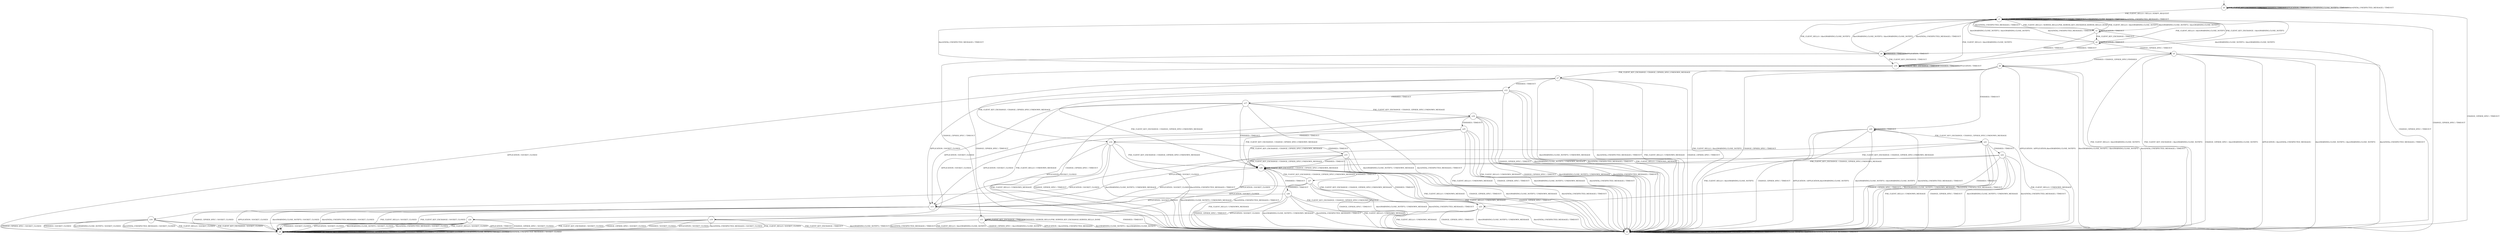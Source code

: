 digraph g {

	s0 [shape="circle" label="s0"];
	s1 [shape="circle" label="s1"];
	s2 [shape="circle" label="s2"];
	s3 [shape="circle" label="s3"];
	s4 [shape="circle" label="s4"];
	s5 [shape="circle" label="s5"];
	s6 [shape="circle" label="s6"];
	s7 [shape="circle" label="s7"];
	s8 [shape="circle" label="s8"];
	s9 [shape="circle" label="s9"];
	s10 [shape="circle" label="s10"];
	s11 [shape="circle" label="s11"];
	s12 [shape="circle" label="s12"];
	s13 [shape="circle" label="s13"];
	s14 [shape="circle" label="s14"];
	s15 [shape="circle" label="s15"];
	s16 [shape="circle" label="s16"];
	s17 [shape="circle" label="s17"];
	s18 [shape="circle" label="s18"];
	s19 [shape="circle" label="s19"];
	s20 [shape="circle" label="s20"];
	s21 [shape="circle" label="s21"];
	s22 [shape="circle" label="s22"];
	s23 [shape="circle" label="s23"];
	s24 [shape="circle" label="s24"];
	s25 [shape="circle" label="s25"];
	s26 [shape="circle" label="s26"];
	s27 [shape="circle" label="s27"];
	s28 [shape="circle" label="s28"];
	s0 -> s1 [label="PSK_CLIENT_HELLO / HELLO_VERIFY_REQUEST"];
	s0 -> s0 [label="PSK_CLIENT_KEY_EXCHANGE / TIMEOUT"];
	s0 -> s2 [label="CHANGE_CIPHER_SPEC / TIMEOUT"];
	s0 -> s0 [label="FINISHED / TIMEOUT"];
	s0 -> s0 [label="APPLICATION / TIMEOUT"];
	s0 -> s0 [label="Alert(WARNING,CLOSE_NOTIFY) / TIMEOUT"];
	s0 -> s0 [label="Alert(FATAL,UNEXPECTED_MESSAGE) / TIMEOUT"];
	s1 -> s3 [label="PSK_CLIENT_HELLO / SERVER_HELLO,PSK_SERVER_KEY_EXCHANGE,SERVER_HELLO_DONE"];
	s1 -> s1 [label="PSK_CLIENT_KEY_EXCHANGE / TIMEOUT"];
	s1 -> s2 [label="CHANGE_CIPHER_SPEC / TIMEOUT"];
	s1 -> s1 [label="FINISHED / TIMEOUT"];
	s1 -> s1 [label="APPLICATION / TIMEOUT"];
	s1 -> s1 [label="Alert(WARNING,CLOSE_NOTIFY) / TIMEOUT"];
	s1 -> s1 [label="Alert(FATAL,UNEXPECTED_MESSAGE) / TIMEOUT"];
	s2 -> s2 [label="PSK_CLIENT_HELLO / TIMEOUT"];
	s2 -> s2 [label="PSK_CLIENT_KEY_EXCHANGE / TIMEOUT"];
	s2 -> s2 [label="CHANGE_CIPHER_SPEC / TIMEOUT"];
	s2 -> s2 [label="FINISHED / TIMEOUT"];
	s2 -> s2 [label="APPLICATION / TIMEOUT"];
	s2 -> s2 [label="Alert(WARNING,CLOSE_NOTIFY) / TIMEOUT"];
	s2 -> s2 [label="Alert(FATAL,UNEXPECTED_MESSAGE) / TIMEOUT"];
	s3 -> s1 [label="PSK_CLIENT_HELLO / Alert(WARNING,CLOSE_NOTIFY)"];
	s3 -> s4 [label="PSK_CLIENT_KEY_EXCHANGE / TIMEOUT"];
	s3 -> s2 [label="CHANGE_CIPHER_SPEC / TIMEOUT"];
	s3 -> s10 [label="FINISHED / TIMEOUT"];
	s3 -> s3 [label="APPLICATION / TIMEOUT"];
	s3 -> s1 [label="Alert(WARNING,CLOSE_NOTIFY) / Alert(WARNING,CLOSE_NOTIFY)"];
	s3 -> s1 [label="Alert(FATAL,UNEXPECTED_MESSAGE) / TIMEOUT"];
	s4 -> s1 [label="PSK_CLIENT_HELLO / Alert(WARNING,CLOSE_NOTIFY)"];
	s4 -> s1 [label="PSK_CLIENT_KEY_EXCHANGE / Alert(WARNING,CLOSE_NOTIFY)"];
	s4 -> s5 [label="CHANGE_CIPHER_SPEC / TIMEOUT"];
	s4 -> s9 [label="FINISHED / TIMEOUT"];
	s4 -> s4 [label="APPLICATION / TIMEOUT"];
	s4 -> s1 [label="Alert(WARNING,CLOSE_NOTIFY) / Alert(WARNING,CLOSE_NOTIFY)"];
	s4 -> s1 [label="Alert(FATAL,UNEXPECTED_MESSAGE) / TIMEOUT"];
	s5 -> s2 [label="PSK_CLIENT_HELLO / Alert(WARNING,CLOSE_NOTIFY)"];
	s5 -> s2 [label="PSK_CLIENT_KEY_EXCHANGE / Alert(WARNING,CLOSE_NOTIFY)"];
	s5 -> s2 [label="CHANGE_CIPHER_SPEC / Alert(WARNING,CLOSE_NOTIFY)"];
	s5 -> s6 [label="FINISHED / CHANGE_CIPHER_SPEC,FINISHED"];
	s5 -> s2 [label="APPLICATION / Alert(FATAL,UNEXPECTED_MESSAGE)"];
	s5 -> s2 [label="Alert(WARNING,CLOSE_NOTIFY) / Alert(WARNING,CLOSE_NOTIFY)"];
	s5 -> s2 [label="Alert(FATAL,UNEXPECTED_MESSAGE) / TIMEOUT"];
	s6 -> s2 [label="PSK_CLIENT_HELLO / Alert(WARNING,CLOSE_NOTIFY)"];
	s6 -> s7 [label="PSK_CLIENT_KEY_EXCHANGE / CHANGE_CIPHER_SPEC,UNKNOWN_MESSAGE"];
	s6 -> s2 [label="CHANGE_CIPHER_SPEC / TIMEOUT"];
	s6 -> s20 [label="FINISHED / TIMEOUT"];
	s6 -> s2 [label="APPLICATION / APPLICATION,Alert(WARNING,CLOSE_NOTIFY)"];
	s6 -> s2 [label="Alert(WARNING,CLOSE_NOTIFY) / Alert(WARNING,CLOSE_NOTIFY)"];
	s6 -> s2 [label="Alert(FATAL,UNEXPECTED_MESSAGE) / TIMEOUT"];
	s7 -> s2 [label="PSK_CLIENT_HELLO / UNKNOWN_MESSAGE"];
	s7 -> s14 [label="PSK_CLIENT_KEY_EXCHANGE / CHANGE_CIPHER_SPEC,UNKNOWN_MESSAGE"];
	s7 -> s2 [label="CHANGE_CIPHER_SPEC / TIMEOUT"];
	s7 -> s12 [label="FINISHED / TIMEOUT"];
	s7 -> s8 [label="APPLICATION / SOCKET_CLOSED"];
	s7 -> s2 [label="Alert(WARNING,CLOSE_NOTIFY) / UNKNOWN_MESSAGE"];
	s7 -> s2 [label="Alert(FATAL,UNEXPECTED_MESSAGE) / TIMEOUT"];
	s8 -> s8 [label="PSK_CLIENT_HELLO / SOCKET_CLOSED"];
	s8 -> s8 [label="PSK_CLIENT_KEY_EXCHANGE / SOCKET_CLOSED"];
	s8 -> s8 [label="CHANGE_CIPHER_SPEC / SOCKET_CLOSED"];
	s8 -> s8 [label="FINISHED / SOCKET_CLOSED"];
	s8 -> s8 [label="APPLICATION / SOCKET_CLOSED"];
	s8 -> s8 [label="Alert(WARNING,CLOSE_NOTIFY) / SOCKET_CLOSED"];
	s8 -> s8 [label="Alert(FATAL,UNEXPECTED_MESSAGE) / SOCKET_CLOSED"];
	s9 -> s1 [label="PSK_CLIENT_HELLO / Alert(WARNING,CLOSE_NOTIFY)"];
	s9 -> s10 [label="PSK_CLIENT_KEY_EXCHANGE / TIMEOUT"];
	s9 -> s11 [label="CHANGE_CIPHER_SPEC / TIMEOUT"];
	s9 -> s9 [label="FINISHED / TIMEOUT"];
	s9 -> s9 [label="APPLICATION / TIMEOUT"];
	s9 -> s1 [label="Alert(WARNING,CLOSE_NOTIFY) / Alert(WARNING,CLOSE_NOTIFY)"];
	s9 -> s1 [label="Alert(FATAL,UNEXPECTED_MESSAGE) / TIMEOUT"];
	s10 -> s1 [label="PSK_CLIENT_HELLO / Alert(WARNING,CLOSE_NOTIFY)"];
	s10 -> s10 [label="PSK_CLIENT_KEY_EXCHANGE / TIMEOUT"];
	s10 -> s2 [label="CHANGE_CIPHER_SPEC / TIMEOUT"];
	s10 -> s10 [label="FINISHED / TIMEOUT"];
	s10 -> s10 [label="APPLICATION / TIMEOUT"];
	s10 -> s1 [label="Alert(WARNING,CLOSE_NOTIFY) / Alert(WARNING,CLOSE_NOTIFY)"];
	s10 -> s1 [label="Alert(FATAL,UNEXPECTED_MESSAGE) / TIMEOUT"];
	s11 -> s2 [label="PSK_CLIENT_HELLO / Alert(WARNING,CLOSE_NOTIFY)"];
	s11 -> s11 [label="PSK_CLIENT_KEY_EXCHANGE / TIMEOUT"];
	s11 -> s2 [label="CHANGE_CIPHER_SPEC / Alert(WARNING,CLOSE_NOTIFY)"];
	s11 -> s11 [label="FINISHED / SERVER_HELLO,PSK_SERVER_KEY_EXCHANGE,SERVER_HELLO_DONE"];
	s11 -> s2 [label="APPLICATION / Alert(FATAL,UNEXPECTED_MESSAGE)"];
	s11 -> s2 [label="Alert(WARNING,CLOSE_NOTIFY) / Alert(WARNING,CLOSE_NOTIFY)"];
	s11 -> s2 [label="Alert(FATAL,UNEXPECTED_MESSAGE) / TIMEOUT"];
	s12 -> s2 [label="PSK_CLIENT_HELLO / UNKNOWN_MESSAGE"];
	s12 -> s26 [label="PSK_CLIENT_KEY_EXCHANGE / CHANGE_CIPHER_SPEC,UNKNOWN_MESSAGE"];
	s12 -> s2 [label="CHANGE_CIPHER_SPEC / TIMEOUT"];
	s12 -> s17 [label="FINISHED / TIMEOUT"];
	s12 -> s13 [label="APPLICATION / SOCKET_CLOSED"];
	s12 -> s2 [label="Alert(WARNING,CLOSE_NOTIFY) / UNKNOWN_MESSAGE"];
	s12 -> s2 [label="Alert(FATAL,UNEXPECTED_MESSAGE) / TIMEOUT"];
	s13 -> s8 [label="PSK_CLIENT_HELLO / SOCKET_CLOSED"];
	s13 -> s8 [label="PSK_CLIENT_KEY_EXCHANGE / SOCKET_CLOSED"];
	s13 -> s8 [label="CHANGE_CIPHER_SPEC / SOCKET_CLOSED"];
	s13 -> s2 [label="FINISHED / TIMEOUT"];
	s13 -> s8 [label="APPLICATION / SOCKET_CLOSED"];
	s13 -> s8 [label="Alert(WARNING,CLOSE_NOTIFY) / SOCKET_CLOSED"];
	s13 -> s8 [label="Alert(FATAL,UNEXPECTED_MESSAGE) / SOCKET_CLOSED"];
	s14 -> s2 [label="PSK_CLIENT_HELLO / UNKNOWN_MESSAGE"];
	s14 -> s26 [label="PSK_CLIENT_KEY_EXCHANGE / CHANGE_CIPHER_SPEC,UNKNOWN_MESSAGE"];
	s14 -> s2 [label="CHANGE_CIPHER_SPEC / TIMEOUT"];
	s14 -> s15 [label="FINISHED / TIMEOUT"];
	s14 -> s13 [label="APPLICATION / SOCKET_CLOSED"];
	s14 -> s2 [label="Alert(WARNING,CLOSE_NOTIFY) / UNKNOWN_MESSAGE"];
	s14 -> s2 [label="Alert(FATAL,UNEXPECTED_MESSAGE) / TIMEOUT"];
	s15 -> s2 [label="PSK_CLIENT_HELLO / UNKNOWN_MESSAGE"];
	s15 -> s26 [label="PSK_CLIENT_KEY_EXCHANGE / CHANGE_CIPHER_SPEC,UNKNOWN_MESSAGE"];
	s15 -> s2 [label="CHANGE_CIPHER_SPEC / TIMEOUT"];
	s15 -> s26 [label="FINISHED / TIMEOUT"];
	s15 -> s16 [label="APPLICATION / SOCKET_CLOSED"];
	s15 -> s2 [label="Alert(WARNING,CLOSE_NOTIFY) / UNKNOWN_MESSAGE"];
	s15 -> s2 [label="Alert(FATAL,UNEXPECTED_MESSAGE) / TIMEOUT"];
	s16 -> s8 [label="PSK_CLIENT_HELLO / SOCKET_CLOSED"];
	s16 -> s8 [label="PSK_CLIENT_KEY_EXCHANGE / SOCKET_CLOSED"];
	s16 -> s8 [label="CHANGE_CIPHER_SPEC / SOCKET_CLOSED"];
	s16 -> s8 [label="FINISHED / SOCKET_CLOSED"];
	s16 -> s2 [label="APPLICATION / TIMEOUT"];
	s16 -> s8 [label="Alert(WARNING,CLOSE_NOTIFY) / SOCKET_CLOSED"];
	s16 -> s8 [label="Alert(FATAL,UNEXPECTED_MESSAGE) / SOCKET_CLOSED"];
	s17 -> s2 [label="PSK_CLIENT_HELLO / UNKNOWN_MESSAGE"];
	s17 -> s18 [label="PSK_CLIENT_KEY_EXCHANGE / CHANGE_CIPHER_SPEC,UNKNOWN_MESSAGE"];
	s17 -> s2 [label="CHANGE_CIPHER_SPEC / TIMEOUT"];
	s17 -> s26 [label="FINISHED / TIMEOUT"];
	s17 -> s13 [label="APPLICATION / SOCKET_CLOSED"];
	s17 -> s2 [label="Alert(WARNING,CLOSE_NOTIFY) / UNKNOWN_MESSAGE"];
	s17 -> s2 [label="Alert(FATAL,UNEXPECTED_MESSAGE) / TIMEOUT"];
	s18 -> s2 [label="PSK_CLIENT_HELLO / UNKNOWN_MESSAGE"];
	s18 -> s26 [label="PSK_CLIENT_KEY_EXCHANGE / CHANGE_CIPHER_SPEC,UNKNOWN_MESSAGE"];
	s18 -> s2 [label="CHANGE_CIPHER_SPEC / TIMEOUT"];
	s18 -> s25 [label="FINISHED / TIMEOUT"];
	s18 -> s19 [label="APPLICATION / SOCKET_CLOSED"];
	s18 -> s2 [label="Alert(WARNING,CLOSE_NOTIFY) / UNKNOWN_MESSAGE"];
	s18 -> s2 [label="Alert(FATAL,UNEXPECTED_MESSAGE) / TIMEOUT"];
	s19 -> s8 [label="PSK_CLIENT_HELLO / SOCKET_CLOSED"];
	s19 -> s8 [label="PSK_CLIENT_KEY_EXCHANGE / SOCKET_CLOSED"];
	s19 -> s8 [label="CHANGE_CIPHER_SPEC / SOCKET_CLOSED"];
	s19 -> s8 [label="FINISHED / SOCKET_CLOSED"];
	s19 -> s8 [label="APPLICATION / SOCKET_CLOSED"];
	s19 -> s2 [label="Alert(WARNING,CLOSE_NOTIFY) / TIMEOUT"];
	s19 -> s8 [label="Alert(FATAL,UNEXPECTED_MESSAGE) / SOCKET_CLOSED"];
	s20 -> s2 [label="PSK_CLIENT_HELLO / Alert(WARNING,CLOSE_NOTIFY)"];
	s20 -> s21 [label="PSK_CLIENT_KEY_EXCHANGE / CHANGE_CIPHER_SPEC,UNKNOWN_MESSAGE"];
	s20 -> s2 [label="CHANGE_CIPHER_SPEC / TIMEOUT"];
	s20 -> s20 [label="FINISHED / TIMEOUT"];
	s20 -> s2 [label="APPLICATION / APPLICATION,Alert(WARNING,CLOSE_NOTIFY)"];
	s20 -> s2 [label="Alert(WARNING,CLOSE_NOTIFY) / Alert(WARNING,CLOSE_NOTIFY)"];
	s20 -> s2 [label="Alert(FATAL,UNEXPECTED_MESSAGE) / TIMEOUT"];
	s21 -> s2 [label="PSK_CLIENT_HELLO / UNKNOWN_MESSAGE"];
	s21 -> s26 [label="PSK_CLIENT_KEY_EXCHANGE / CHANGE_CIPHER_SPEC,UNKNOWN_MESSAGE"];
	s21 -> s2 [label="CHANGE_CIPHER_SPEC / TIMEOUT"];
	s21 -> s22 [label="FINISHED / TIMEOUT"];
	s21 -> s13 [label="APPLICATION / SOCKET_CLOSED"];
	s21 -> s2 [label="Alert(WARNING,CLOSE_NOTIFY) / UNKNOWN_MESSAGE"];
	s21 -> s2 [label="Alert(FATAL,UNEXPECTED_MESSAGE) / TIMEOUT"];
	s22 -> s2 [label="PSK_CLIENT_HELLO / UNKNOWN_MESSAGE"];
	s22 -> s26 [label="PSK_CLIENT_KEY_EXCHANGE / CHANGE_CIPHER_SPEC,UNKNOWN_MESSAGE"];
	s22 -> s2 [label="CHANGE_CIPHER_SPEC / TIMEOUT"];
	s22 -> s23 [label="FINISHED / TIMEOUT"];
	s22 -> s19 [label="APPLICATION / SOCKET_CLOSED"];
	s22 -> s2 [label="Alert(WARNING,CLOSE_NOTIFY) / UNKNOWN_MESSAGE"];
	s22 -> s2 [label="Alert(FATAL,UNEXPECTED_MESSAGE) / TIMEOUT"];
	s23 -> s2 [label="PSK_CLIENT_HELLO / UNKNOWN_MESSAGE"];
	s23 -> s26 [label="PSK_CLIENT_KEY_EXCHANGE / CHANGE_CIPHER_SPEC,UNKNOWN_MESSAGE"];
	s23 -> s2 [label="CHANGE_CIPHER_SPEC / TIMEOUT"];
	s23 -> s26 [label="FINISHED / TIMEOUT"];
	s23 -> s24 [label="APPLICATION / SOCKET_CLOSED"];
	s23 -> s2 [label="Alert(WARNING,CLOSE_NOTIFY) / UNKNOWN_MESSAGE"];
	s23 -> s2 [label="Alert(FATAL,UNEXPECTED_MESSAGE) / TIMEOUT"];
	s24 -> s8 [label="PSK_CLIENT_HELLO / SOCKET_CLOSED"];
	s24 -> s2 [label="PSK_CLIENT_KEY_EXCHANGE / TIMEOUT"];
	s24 -> s8 [label="CHANGE_CIPHER_SPEC / SOCKET_CLOSED"];
	s24 -> s8 [label="FINISHED / SOCKET_CLOSED"];
	s24 -> s8 [label="APPLICATION / SOCKET_CLOSED"];
	s24 -> s8 [label="Alert(WARNING,CLOSE_NOTIFY) / SOCKET_CLOSED"];
	s24 -> s8 [label="Alert(FATAL,UNEXPECTED_MESSAGE) / SOCKET_CLOSED"];
	s25 -> s2 [label="PSK_CLIENT_HELLO / UNKNOWN_MESSAGE"];
	s25 -> s26 [label="PSK_CLIENT_KEY_EXCHANGE / CHANGE_CIPHER_SPEC,UNKNOWN_MESSAGE"];
	s25 -> s2 [label="CHANGE_CIPHER_SPEC / TIMEOUT"];
	s25 -> s14 [label="FINISHED / TIMEOUT"];
	s25 -> s13 [label="APPLICATION / SOCKET_CLOSED"];
	s25 -> s2 [label="Alert(WARNING,CLOSE_NOTIFY) / UNKNOWN_MESSAGE"];
	s25 -> s2 [label="Alert(FATAL,UNEXPECTED_MESSAGE) / TIMEOUT"];
	s26 -> s2 [label="PSK_CLIENT_HELLO / UNKNOWN_MESSAGE"];
	s26 -> s26 [label="PSK_CLIENT_KEY_EXCHANGE / CHANGE_CIPHER_SPEC,UNKNOWN_MESSAGE"];
	s26 -> s2 [label="CHANGE_CIPHER_SPEC / TIMEOUT"];
	s26 -> s27 [label="FINISHED / TIMEOUT"];
	s26 -> s13 [label="APPLICATION / SOCKET_CLOSED"];
	s26 -> s2 [label="Alert(WARNING,CLOSE_NOTIFY) / UNKNOWN_MESSAGE"];
	s26 -> s2 [label="Alert(FATAL,UNEXPECTED_MESSAGE) / TIMEOUT"];
	s27 -> s2 [label="PSK_CLIENT_HELLO / UNKNOWN_MESSAGE"];
	s27 -> s26 [label="PSK_CLIENT_KEY_EXCHANGE / CHANGE_CIPHER_SPEC,UNKNOWN_MESSAGE"];
	s27 -> s2 [label="CHANGE_CIPHER_SPEC / TIMEOUT"];
	s27 -> s28 [label="FINISHED / TIMEOUT"];
	s27 -> s13 [label="APPLICATION / SOCKET_CLOSED"];
	s27 -> s2 [label="Alert(WARNING,CLOSE_NOTIFY) / UNKNOWN_MESSAGE"];
	s27 -> s2 [label="Alert(FATAL,UNEXPECTED_MESSAGE) / TIMEOUT"];
	s28 -> s2 [label="PSK_CLIENT_HELLO / UNKNOWN_MESSAGE"];
	s28 -> s23 [label="PSK_CLIENT_KEY_EXCHANGE / CHANGE_CIPHER_SPEC,UNKNOWN_MESSAGE"];
	s28 -> s2 [label="CHANGE_CIPHER_SPEC / TIMEOUT"];
	s28 -> s26 [label="FINISHED / TIMEOUT"];
	s28 -> s13 [label="APPLICATION / SOCKET_CLOSED"];
	s28 -> s2 [label="Alert(WARNING,CLOSE_NOTIFY) / UNKNOWN_MESSAGE"];
	s28 -> s2 [label="Alert(FATAL,UNEXPECTED_MESSAGE) / TIMEOUT"];

__start0 [label="" shape="none" width="0" height="0"];
__start0 -> s0;

}
